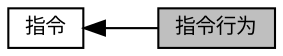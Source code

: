digraph "指令行为"
{
  edge [fontname="Helvetica",fontsize="10",labelfontname="Helvetica",labelfontsize="10"];
  node [fontname="Helvetica",fontsize="10",shape=box];
  rankdir=LR;
  Node1 [label="指令行为",height=0.2,width=0.4,color="black", fillcolor="grey75", style="filled", fontcolor="black",tooltip=" "];
  Node2 [label="指令",height=0.2,width=0.4,color="black", fillcolor="white", style="filled",URL="$group__cmd.html",tooltip=" "];
  Node2->Node1 [shape=plaintext, dir="back", style="solid"];
}
